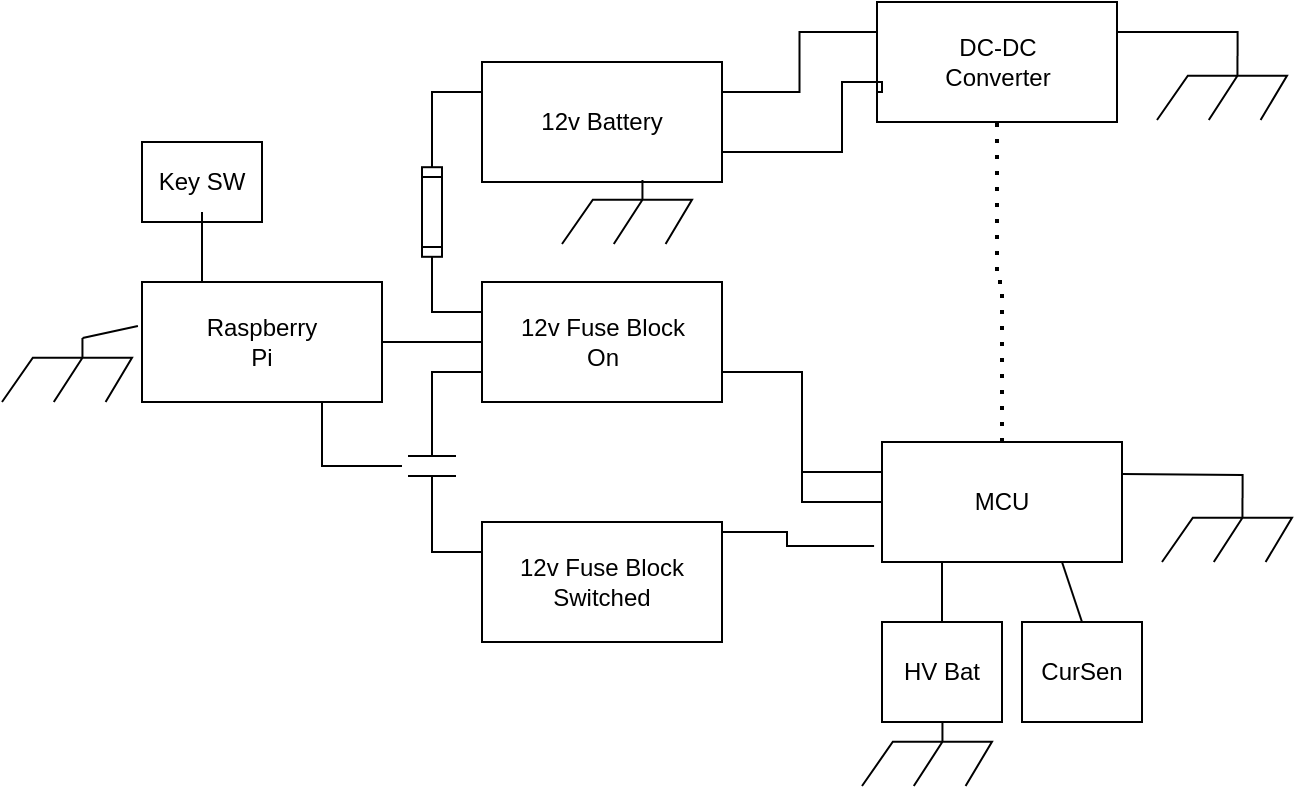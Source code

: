 <mxfile version="26.2.9">
  <diagram name="Page-1" id="VnxYheXJoZ_m70JOEvcD">
    <mxGraphModel dx="1428" dy="891" grid="1" gridSize="10" guides="1" tooltips="1" connect="1" arrows="1" fold="1" page="1" pageScale="1" pageWidth="1100" pageHeight="850" math="0" shadow="0">
      <root>
        <mxCell id="0" />
        <mxCell id="1" parent="0" />
        <mxCell id="WCerNrLfCpVZ8D0wI2oe-10" value="" style="pointerEvents=1;verticalLabelPosition=bottom;shadow=0;dashed=0;align=center;html=1;verticalAlign=top;shape=mxgraph.electrical.miscellaneous.fuse_1;rotation=-90;" parent="1" vertex="1">
          <mxGeometry x="180" y="110" width="70" height="10" as="geometry" />
        </mxCell>
        <mxCell id="WCerNrLfCpVZ8D0wI2oe-11" value="" style="pointerEvents=1;verticalLabelPosition=bottom;shadow=0;dashed=0;align=center;html=1;verticalAlign=top;shape=mxgraph.electrical.electro-mechanical.relay_contacts;rotation=-90;" parent="1" vertex="1">
          <mxGeometry x="200" y="230" width="30" height="24" as="geometry" />
        </mxCell>
        <mxCell id="WCerNrLfCpVZ8D0wI2oe-17" value="" style="group" parent="1" vertex="1" connectable="0">
          <mxGeometry x="70" y="150" width="120" height="60" as="geometry" />
        </mxCell>
        <mxCell id="WCerNrLfCpVZ8D0wI2oe-15" value="" style="rounded=0;whiteSpace=wrap;html=1;" parent="WCerNrLfCpVZ8D0wI2oe-17" vertex="1">
          <mxGeometry width="120" height="60" as="geometry" />
        </mxCell>
        <mxCell id="WCerNrLfCpVZ8D0wI2oe-16" value="Raspberry Pi" style="text;html=1;align=center;verticalAlign=middle;whiteSpace=wrap;rounded=0;" parent="WCerNrLfCpVZ8D0wI2oe-17" vertex="1">
          <mxGeometry x="30" y="15" width="60" height="30" as="geometry" />
        </mxCell>
        <mxCell id="WCerNrLfCpVZ8D0wI2oe-18" value="" style="endArrow=none;html=1;rounded=0;entryX=0.75;entryY=1;entryDx=0;entryDy=0;exitX=0.5;exitY=-0.125;exitDx=0;exitDy=0;exitPerimeter=0;edgeStyle=orthogonalEdgeStyle;" parent="1" source="WCerNrLfCpVZ8D0wI2oe-11" target="WCerNrLfCpVZ8D0wI2oe-15" edge="1">
          <mxGeometry width="50" height="50" relative="1" as="geometry">
            <mxPoint x="360" y="280" as="sourcePoint" />
            <mxPoint x="410" y="230" as="targetPoint" />
          </mxGeometry>
        </mxCell>
        <mxCell id="WCerNrLfCpVZ8D0wI2oe-27" value="" style="endArrow=none;html=1;rounded=0;entryX=1;entryY=0.5;entryDx=0;entryDy=0;exitX=0;exitY=0.5;exitDx=0;exitDy=0;" parent="1" source="WCerNrLfCpVZ8D0wI2oe-1" target="WCerNrLfCpVZ8D0wI2oe-15" edge="1">
          <mxGeometry width="50" height="50" relative="1" as="geometry">
            <mxPoint x="360" y="280" as="sourcePoint" />
            <mxPoint x="410" y="230" as="targetPoint" />
          </mxGeometry>
        </mxCell>
        <mxCell id="WCerNrLfCpVZ8D0wI2oe-28" value="" style="endArrow=none;html=1;rounded=0;entryX=0;entryY=0.25;entryDx=0;entryDy=0;exitX=1;exitY=0.5;exitDx=0;exitDy=0;exitPerimeter=0;edgeStyle=orthogonalEdgeStyle;" parent="1" source="WCerNrLfCpVZ8D0wI2oe-10" target="WCerNrLfCpVZ8D0wI2oe-4" edge="1">
          <mxGeometry width="50" height="50" relative="1" as="geometry">
            <mxPoint x="360" y="280" as="sourcePoint" />
            <mxPoint x="410" y="230" as="targetPoint" />
          </mxGeometry>
        </mxCell>
        <mxCell id="WCerNrLfCpVZ8D0wI2oe-29" value="" style="endArrow=none;html=1;rounded=0;entryX=0;entryY=0.5;entryDx=0;entryDy=0;entryPerimeter=0;exitX=0;exitY=0.25;exitDx=0;exitDy=0;edgeStyle=orthogonalEdgeStyle;" parent="1" source="WCerNrLfCpVZ8D0wI2oe-1" target="WCerNrLfCpVZ8D0wI2oe-10" edge="1">
          <mxGeometry width="50" height="50" relative="1" as="geometry">
            <mxPoint x="360" y="280" as="sourcePoint" />
            <mxPoint x="410" y="230" as="targetPoint" />
          </mxGeometry>
        </mxCell>
        <mxCell id="WCerNrLfCpVZ8D0wI2oe-30" value="" style="endArrow=none;html=1;rounded=0;entryX=0;entryY=0.75;entryDx=0;entryDy=0;exitX=1;exitY=0.5;exitDx=0;exitDy=0;exitPerimeter=0;edgeStyle=orthogonalEdgeStyle;" parent="1" source="WCerNrLfCpVZ8D0wI2oe-11" target="WCerNrLfCpVZ8D0wI2oe-1" edge="1">
          <mxGeometry width="50" height="50" relative="1" as="geometry">
            <mxPoint x="360" y="280" as="sourcePoint" />
            <mxPoint x="410" y="230" as="targetPoint" />
          </mxGeometry>
        </mxCell>
        <mxCell id="WCerNrLfCpVZ8D0wI2oe-31" value="" style="endArrow=none;html=1;rounded=0;entryX=0;entryY=0.5;entryDx=0;entryDy=0;entryPerimeter=0;exitX=0;exitY=0.25;exitDx=0;exitDy=0;edgeStyle=orthogonalEdgeStyle;" parent="1" source="WCerNrLfCpVZ8D0wI2oe-2" target="WCerNrLfCpVZ8D0wI2oe-11" edge="1">
          <mxGeometry width="50" height="50" relative="1" as="geometry">
            <mxPoint x="360" y="280" as="sourcePoint" />
            <mxPoint x="410" y="230" as="targetPoint" />
          </mxGeometry>
        </mxCell>
        <mxCell id="gGhqwy_2WW6z7Ml-vN-h-2" value="" style="rounded=0;whiteSpace=wrap;html=1;" vertex="1" parent="1">
          <mxGeometry x="437.5" y="10" width="120" height="60" as="geometry" />
        </mxCell>
        <mxCell id="WCerNrLfCpVZ8D0wI2oe-6" value="" style="group" parent="1" vertex="1" connectable="0">
          <mxGeometry x="240" y="40" width="120" height="60" as="geometry" />
        </mxCell>
        <mxCell id="WCerNrLfCpVZ8D0wI2oe-4" value="" style="rounded=0;whiteSpace=wrap;html=1;" parent="WCerNrLfCpVZ8D0wI2oe-6" vertex="1">
          <mxGeometry width="120" height="60" as="geometry" />
        </mxCell>
        <mxCell id="WCerNrLfCpVZ8D0wI2oe-5" value="12v Battery" style="text;html=1;align=center;verticalAlign=middle;whiteSpace=wrap;rounded=0;" parent="WCerNrLfCpVZ8D0wI2oe-6" vertex="1">
          <mxGeometry x="10" y="15" width="100" height="30" as="geometry" />
        </mxCell>
        <mxCell id="gGhqwy_2WW6z7Ml-vN-h-5" value="" style="group" vertex="1" connectable="0" parent="1">
          <mxGeometry x="70" y="80" width="60" height="40" as="geometry" />
        </mxCell>
        <mxCell id="gGhqwy_2WW6z7Ml-vN-h-3" value="" style="rounded=0;whiteSpace=wrap;html=1;" vertex="1" parent="gGhqwy_2WW6z7Ml-vN-h-5">
          <mxGeometry width="60" height="40" as="geometry" />
        </mxCell>
        <mxCell id="gGhqwy_2WW6z7Ml-vN-h-4" value="Key SW" style="text;html=1;align=center;verticalAlign=middle;whiteSpace=wrap;rounded=0;" vertex="1" parent="gGhqwy_2WW6z7Ml-vN-h-5">
          <mxGeometry y="5" width="60" height="30" as="geometry" />
        </mxCell>
        <mxCell id="gGhqwy_2WW6z7Ml-vN-h-6" value="" style="endArrow=none;html=1;rounded=0;entryX=0.5;entryY=1;entryDx=0;entryDy=0;exitX=0.25;exitY=0;exitDx=0;exitDy=0;" edge="1" parent="1" source="WCerNrLfCpVZ8D0wI2oe-15" target="gGhqwy_2WW6z7Ml-vN-h-4">
          <mxGeometry width="50" height="50" relative="1" as="geometry">
            <mxPoint x="560" y="240" as="sourcePoint" />
            <mxPoint x="610" y="190" as="targetPoint" />
          </mxGeometry>
        </mxCell>
        <mxCell id="gGhqwy_2WW6z7Ml-vN-h-7" value="DC-DC Converter" style="text;html=1;align=center;verticalAlign=middle;whiteSpace=wrap;rounded=0;" vertex="1" parent="1">
          <mxGeometry x="452.5" y="25" width="90" height="30" as="geometry" />
        </mxCell>
        <mxCell id="gGhqwy_2WW6z7Ml-vN-h-9" value="" style="endArrow=none;html=1;rounded=0;entryX=0;entryY=0.25;entryDx=0;entryDy=0;exitX=1;exitY=0.25;exitDx=0;exitDy=0;edgeStyle=orthogonalEdgeStyle;" edge="1" parent="1" source="WCerNrLfCpVZ8D0wI2oe-4" target="gGhqwy_2WW6z7Ml-vN-h-2">
          <mxGeometry width="50" height="50" relative="1" as="geometry">
            <mxPoint x="530" y="240" as="sourcePoint" />
            <mxPoint x="580" y="190" as="targetPoint" />
          </mxGeometry>
        </mxCell>
        <mxCell id="gGhqwy_2WW6z7Ml-vN-h-11" value="" style="pointerEvents=1;verticalLabelPosition=bottom;shadow=0;dashed=0;align=center;html=1;verticalAlign=top;shape=mxgraph.electrical.miscellaneous.chassis;" vertex="1" parent="1">
          <mxGeometry x="280" y="99" width="65" height="32" as="geometry" />
        </mxCell>
        <mxCell id="gGhqwy_2WW6z7Ml-vN-h-12" value="" style="pointerEvents=1;verticalLabelPosition=bottom;shadow=0;dashed=0;align=center;html=1;verticalAlign=top;shape=mxgraph.electrical.miscellaneous.chassis;" vertex="1" parent="1">
          <mxGeometry x="577.5" y="37" width="65" height="32" as="geometry" />
        </mxCell>
        <mxCell id="gGhqwy_2WW6z7Ml-vN-h-14" value="" style="endArrow=none;html=1;rounded=0;entryX=0.62;entryY=0;entryDx=0;entryDy=0;entryPerimeter=0;exitX=1;exitY=0.25;exitDx=0;exitDy=0;edgeStyle=orthogonalEdgeStyle;" edge="1" parent="1" source="gGhqwy_2WW6z7Ml-vN-h-2" target="gGhqwy_2WW6z7Ml-vN-h-12">
          <mxGeometry width="50" height="50" relative="1" as="geometry">
            <mxPoint x="527.5" y="210" as="sourcePoint" />
            <mxPoint x="577.5" y="160" as="targetPoint" />
          </mxGeometry>
        </mxCell>
        <mxCell id="gGhqwy_2WW6z7Ml-vN-h-15" value="" style="endArrow=none;html=1;rounded=0;entryX=0;entryY=0.75;entryDx=0;entryDy=0;exitX=1;exitY=0.75;exitDx=0;exitDy=0;edgeStyle=orthogonalEdgeStyle;" edge="1" parent="1" source="WCerNrLfCpVZ8D0wI2oe-4" target="gGhqwy_2WW6z7Ml-vN-h-2">
          <mxGeometry width="50" height="50" relative="1" as="geometry">
            <mxPoint x="530" y="240" as="sourcePoint" />
            <mxPoint x="580" y="190" as="targetPoint" />
            <Array as="points">
              <mxPoint x="420" y="85" />
              <mxPoint x="420" y="50" />
              <mxPoint x="440" y="50" />
            </Array>
          </mxGeometry>
        </mxCell>
        <mxCell id="gGhqwy_2WW6z7Ml-vN-h-18" value="" style="endArrow=none;html=1;rounded=0;entryX=1;entryY=0.75;entryDx=0;entryDy=0;exitX=0;exitY=0.25;exitDx=0;exitDy=0;edgeStyle=orthogonalEdgeStyle;" edge="1" parent="1" source="gGhqwy_2WW6z7Ml-vN-h-16" target="WCerNrLfCpVZ8D0wI2oe-1">
          <mxGeometry width="50" height="50" relative="1" as="geometry">
            <mxPoint x="530" y="240" as="sourcePoint" />
            <mxPoint x="390" y="230" as="targetPoint" />
          </mxGeometry>
        </mxCell>
        <mxCell id="gGhqwy_2WW6z7Ml-vN-h-19" value="" style="group" vertex="1" connectable="0" parent="1">
          <mxGeometry x="240" y="150" width="120" height="60" as="geometry" />
        </mxCell>
        <mxCell id="WCerNrLfCpVZ8D0wI2oe-1" value="" style="rounded=0;whiteSpace=wrap;html=1;" parent="gGhqwy_2WW6z7Ml-vN-h-19" vertex="1">
          <mxGeometry width="120" height="60" as="geometry" />
        </mxCell>
        <mxCell id="WCerNrLfCpVZ8D0wI2oe-3" value="12v Fuse Block On" style="text;html=1;align=center;verticalAlign=middle;whiteSpace=wrap;rounded=0;" parent="gGhqwy_2WW6z7Ml-vN-h-19" vertex="1">
          <mxGeometry x="12.5" y="15" width="95" height="30" as="geometry" />
        </mxCell>
        <mxCell id="gGhqwy_2WW6z7Ml-vN-h-20" value="" style="group" vertex="1" connectable="0" parent="1">
          <mxGeometry x="440" y="230" width="120" height="60" as="geometry" />
        </mxCell>
        <mxCell id="gGhqwy_2WW6z7Ml-vN-h-16" value="" style="rounded=0;whiteSpace=wrap;html=1;" vertex="1" parent="gGhqwy_2WW6z7Ml-vN-h-20">
          <mxGeometry width="120" height="60" as="geometry" />
        </mxCell>
        <mxCell id="gGhqwy_2WW6z7Ml-vN-h-17" value="MCU" style="text;html=1;align=center;verticalAlign=middle;whiteSpace=wrap;rounded=0;" vertex="1" parent="gGhqwy_2WW6z7Ml-vN-h-20">
          <mxGeometry x="30" y="15" width="60" height="30" as="geometry" />
        </mxCell>
        <mxCell id="gGhqwy_2WW6z7Ml-vN-h-22" value="" style="endArrow=none;html=1;rounded=0;entryX=-0.033;entryY=0.867;entryDx=0;entryDy=0;entryPerimeter=0;exitX=1;exitY=0;exitDx=0;exitDy=0;edgeStyle=orthogonalEdgeStyle;" edge="1" parent="1" source="WCerNrLfCpVZ8D0wI2oe-19" target="gGhqwy_2WW6z7Ml-vN-h-16">
          <mxGeometry width="50" height="50" relative="1" as="geometry">
            <mxPoint x="530" y="240" as="sourcePoint" />
            <mxPoint x="580" y="190" as="targetPoint" />
          </mxGeometry>
        </mxCell>
        <mxCell id="gGhqwy_2WW6z7Ml-vN-h-23" value="" style="group" vertex="1" connectable="0" parent="1">
          <mxGeometry x="240" y="270" width="120" height="60" as="geometry" />
        </mxCell>
        <mxCell id="WCerNrLfCpVZ8D0wI2oe-2" value="" style="rounded=0;whiteSpace=wrap;html=1;" parent="gGhqwy_2WW6z7Ml-vN-h-23" vertex="1">
          <mxGeometry width="120" height="60" as="geometry" />
        </mxCell>
        <mxCell id="WCerNrLfCpVZ8D0wI2oe-19" value="12v Fuse Block Switched" style="text;html=1;align=center;verticalAlign=middle;whiteSpace=wrap;rounded=0;" parent="gGhqwy_2WW6z7Ml-vN-h-23" vertex="1">
          <mxGeometry x="15" y="15" width="90" height="30" as="geometry" />
        </mxCell>
        <mxCell id="gGhqwy_2WW6z7Ml-vN-h-25" value="" style="pointerEvents=1;verticalLabelPosition=bottom;shadow=0;dashed=0;align=center;html=1;verticalAlign=top;shape=mxgraph.electrical.miscellaneous.chassis;" vertex="1" parent="1">
          <mxGeometry x="580" y="258" width="65" height="32" as="geometry" />
        </mxCell>
        <mxCell id="gGhqwy_2WW6z7Ml-vN-h-26" value="" style="endArrow=none;html=1;rounded=0;entryX=0.62;entryY=0;entryDx=0;entryDy=0;entryPerimeter=0;exitX=1;exitY=0.25;exitDx=0;exitDy=0;edgeStyle=orthogonalEdgeStyle;" edge="1" parent="1" target="gGhqwy_2WW6z7Ml-vN-h-25">
          <mxGeometry width="50" height="50" relative="1" as="geometry">
            <mxPoint x="560" y="246" as="sourcePoint" />
            <mxPoint x="580" y="381" as="targetPoint" />
          </mxGeometry>
        </mxCell>
        <mxCell id="gGhqwy_2WW6z7Ml-vN-h-27" value="" style="endArrow=none;html=1;rounded=0;entryX=0;entryY=0.5;entryDx=0;entryDy=0;exitX=1;exitY=0.75;exitDx=0;exitDy=0;edgeStyle=orthogonalEdgeStyle;" edge="1" parent="1" source="WCerNrLfCpVZ8D0wI2oe-1" target="gGhqwy_2WW6z7Ml-vN-h-16">
          <mxGeometry width="50" height="50" relative="1" as="geometry">
            <mxPoint x="400" y="250" as="sourcePoint" />
            <mxPoint x="580" y="190" as="targetPoint" />
          </mxGeometry>
        </mxCell>
        <mxCell id="gGhqwy_2WW6z7Ml-vN-h-28" value="" style="pointerEvents=1;verticalLabelPosition=bottom;shadow=0;dashed=0;align=center;html=1;verticalAlign=top;shape=mxgraph.electrical.miscellaneous.chassis;" vertex="1" parent="1">
          <mxGeometry y="178" width="65" height="32" as="geometry" />
        </mxCell>
        <mxCell id="gGhqwy_2WW6z7Ml-vN-h-29" value="" style="endArrow=none;html=1;rounded=0;entryX=-0.017;entryY=0.367;entryDx=0;entryDy=0;entryPerimeter=0;exitX=0.62;exitY=0;exitDx=0;exitDy=0;exitPerimeter=0;" edge="1" parent="1" source="gGhqwy_2WW6z7Ml-vN-h-28" target="WCerNrLfCpVZ8D0wI2oe-15">
          <mxGeometry width="50" height="50" relative="1" as="geometry">
            <mxPoint x="530" y="240" as="sourcePoint" />
            <mxPoint x="580" y="190" as="targetPoint" />
          </mxGeometry>
        </mxCell>
        <mxCell id="gGhqwy_2WW6z7Ml-vN-h-30" value="" style="rounded=0;whiteSpace=wrap;html=1;" vertex="1" parent="1">
          <mxGeometry x="440" y="320" width="60" height="50" as="geometry" />
        </mxCell>
        <mxCell id="gGhqwy_2WW6z7Ml-vN-h-31" value="HV Bat" style="text;html=1;align=center;verticalAlign=middle;whiteSpace=wrap;rounded=0;" vertex="1" parent="1">
          <mxGeometry x="440" y="330" width="60" height="30" as="geometry" />
        </mxCell>
        <mxCell id="gGhqwy_2WW6z7Ml-vN-h-32" value="" style="rounded=0;whiteSpace=wrap;html=1;" vertex="1" parent="1">
          <mxGeometry x="510" y="320" width="60" height="50" as="geometry" />
        </mxCell>
        <mxCell id="gGhqwy_2WW6z7Ml-vN-h-33" value="CurSen" style="text;html=1;align=center;verticalAlign=middle;whiteSpace=wrap;rounded=0;" vertex="1" parent="1">
          <mxGeometry x="510" y="330" width="60" height="30" as="geometry" />
        </mxCell>
        <mxCell id="gGhqwy_2WW6z7Ml-vN-h-35" value="" style="pointerEvents=1;verticalLabelPosition=bottom;shadow=0;dashed=0;align=center;html=1;verticalAlign=top;shape=mxgraph.electrical.miscellaneous.chassis;" vertex="1" parent="1">
          <mxGeometry x="430" y="370" width="65" height="32" as="geometry" />
        </mxCell>
        <mxCell id="gGhqwy_2WW6z7Ml-vN-h-36" value="" style="endArrow=none;html=1;rounded=0;exitX=0.25;exitY=1;exitDx=0;exitDy=0;entryX=0.5;entryY=0;entryDx=0;entryDy=0;" edge="1" parent="1" source="gGhqwy_2WW6z7Ml-vN-h-16" target="gGhqwy_2WW6z7Ml-vN-h-30">
          <mxGeometry width="50" height="50" relative="1" as="geometry">
            <mxPoint x="530" y="240" as="sourcePoint" />
            <mxPoint x="580" y="190" as="targetPoint" />
          </mxGeometry>
        </mxCell>
        <mxCell id="gGhqwy_2WW6z7Ml-vN-h-37" value="" style="endArrow=none;html=1;rounded=0;exitX=0.75;exitY=1;exitDx=0;exitDy=0;entryX=0.5;entryY=0;entryDx=0;entryDy=0;" edge="1" parent="1" source="gGhqwy_2WW6z7Ml-vN-h-16" target="gGhqwy_2WW6z7Ml-vN-h-32">
          <mxGeometry width="50" height="50" relative="1" as="geometry">
            <mxPoint x="530" y="240" as="sourcePoint" />
            <mxPoint x="580" y="190" as="targetPoint" />
          </mxGeometry>
        </mxCell>
        <mxCell id="gGhqwy_2WW6z7Ml-vN-h-38" value="" style="endArrow=none;dashed=1;html=1;dashPattern=1 3;strokeWidth=2;rounded=0;entryX=0.5;entryY=1;entryDx=0;entryDy=0;exitX=0.5;exitY=0;exitDx=0;exitDy=0;edgeStyle=orthogonalEdgeStyle;" edge="1" parent="1" source="gGhqwy_2WW6z7Ml-vN-h-16" target="gGhqwy_2WW6z7Ml-vN-h-2">
          <mxGeometry width="50" height="50" relative="1" as="geometry">
            <mxPoint x="530" y="240" as="sourcePoint" />
            <mxPoint x="580" y="190" as="targetPoint" />
          </mxGeometry>
        </mxCell>
      </root>
    </mxGraphModel>
  </diagram>
</mxfile>
